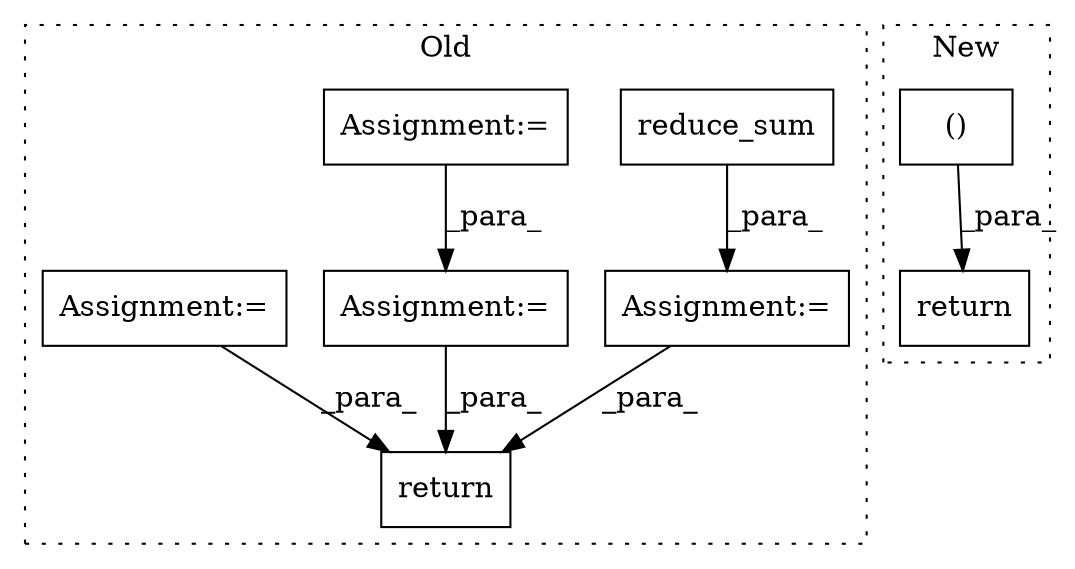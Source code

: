 digraph G {
subgraph cluster0 {
1 [label="reduce_sum" a="32" s="734,754" l="11,1" shape="box"];
3 [label="Assignment:=" a="7" s="721" l="1" shape="box"];
4 [label="return" a="41" s="1557" l="12" shape="box"];
5 [label="Assignment:=" a="7" s="1018" l="1" shape="box"];
6 [label="Assignment:=" a="7" s="968" l="1" shape="box"];
7 [label="Assignment:=" a="7" s="346" l="8" shape="box"];
label = "Old";
style="dotted";
}
subgraph cluster1 {
2 [label="return" a="41" s="1112" l="12" shape="box"];
8 [label="()" a="106" s="1124" l="25" shape="box"];
label = "New";
style="dotted";
}
1 -> 3 [label="_para_"];
3 -> 4 [label="_para_"];
5 -> 4 [label="_para_"];
6 -> 5 [label="_para_"];
7 -> 4 [label="_para_"];
8 -> 2 [label="_para_"];
}